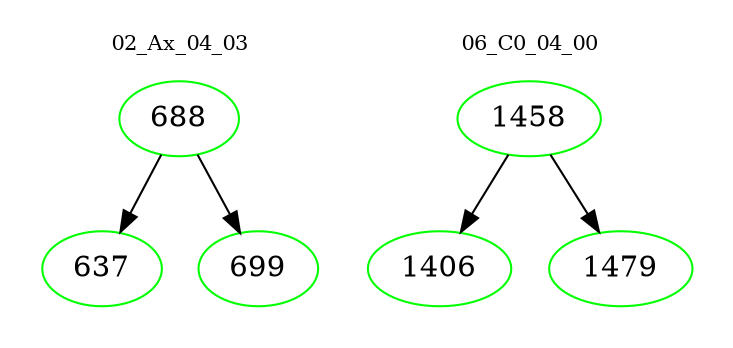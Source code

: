 digraph{
subgraph cluster_0 {
color = white
label = "02_Ax_04_03";
fontsize=10;
T0_688 [label="688", color="green"]
T0_688 -> T0_637 [color="black"]
T0_637 [label="637", color="green"]
T0_688 -> T0_699 [color="black"]
T0_699 [label="699", color="green"]
}
subgraph cluster_1 {
color = white
label = "06_C0_04_00";
fontsize=10;
T1_1458 [label="1458", color="green"]
T1_1458 -> T1_1406 [color="black"]
T1_1406 [label="1406", color="green"]
T1_1458 -> T1_1479 [color="black"]
T1_1479 [label="1479", color="green"]
}
}
